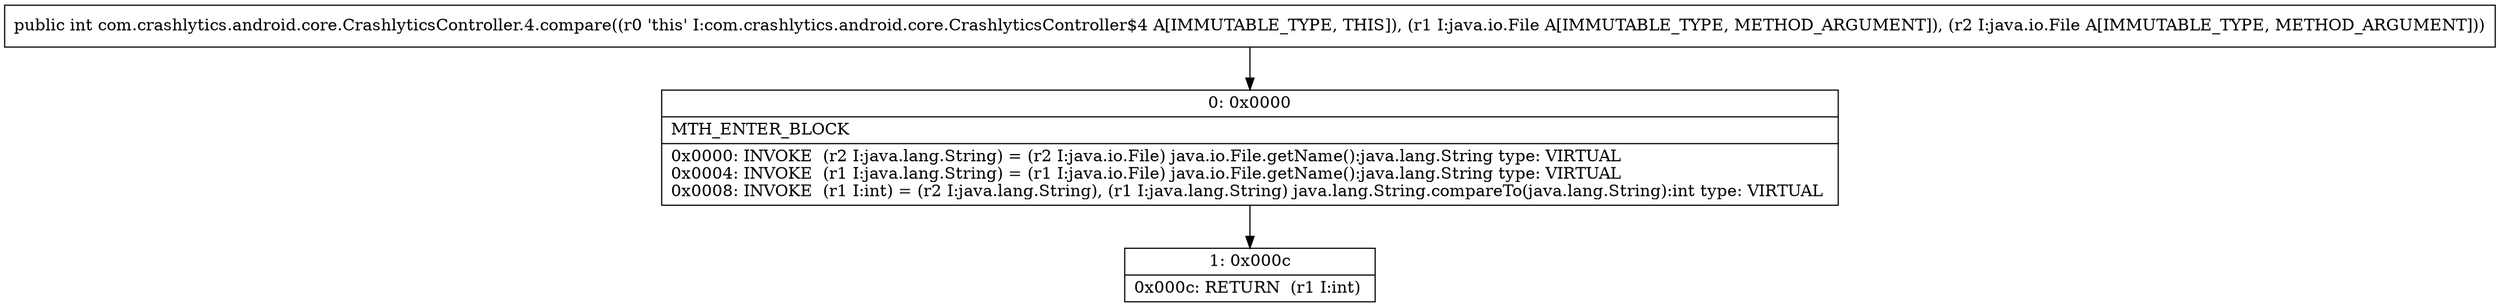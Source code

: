 digraph "CFG forcom.crashlytics.android.core.CrashlyticsController.4.compare(Ljava\/io\/File;Ljava\/io\/File;)I" {
Node_0 [shape=record,label="{0\:\ 0x0000|MTH_ENTER_BLOCK\l|0x0000: INVOKE  (r2 I:java.lang.String) = (r2 I:java.io.File) java.io.File.getName():java.lang.String type: VIRTUAL \l0x0004: INVOKE  (r1 I:java.lang.String) = (r1 I:java.io.File) java.io.File.getName():java.lang.String type: VIRTUAL \l0x0008: INVOKE  (r1 I:int) = (r2 I:java.lang.String), (r1 I:java.lang.String) java.lang.String.compareTo(java.lang.String):int type: VIRTUAL \l}"];
Node_1 [shape=record,label="{1\:\ 0x000c|0x000c: RETURN  (r1 I:int) \l}"];
MethodNode[shape=record,label="{public int com.crashlytics.android.core.CrashlyticsController.4.compare((r0 'this' I:com.crashlytics.android.core.CrashlyticsController$4 A[IMMUTABLE_TYPE, THIS]), (r1 I:java.io.File A[IMMUTABLE_TYPE, METHOD_ARGUMENT]), (r2 I:java.io.File A[IMMUTABLE_TYPE, METHOD_ARGUMENT])) }"];
MethodNode -> Node_0;
Node_0 -> Node_1;
}


